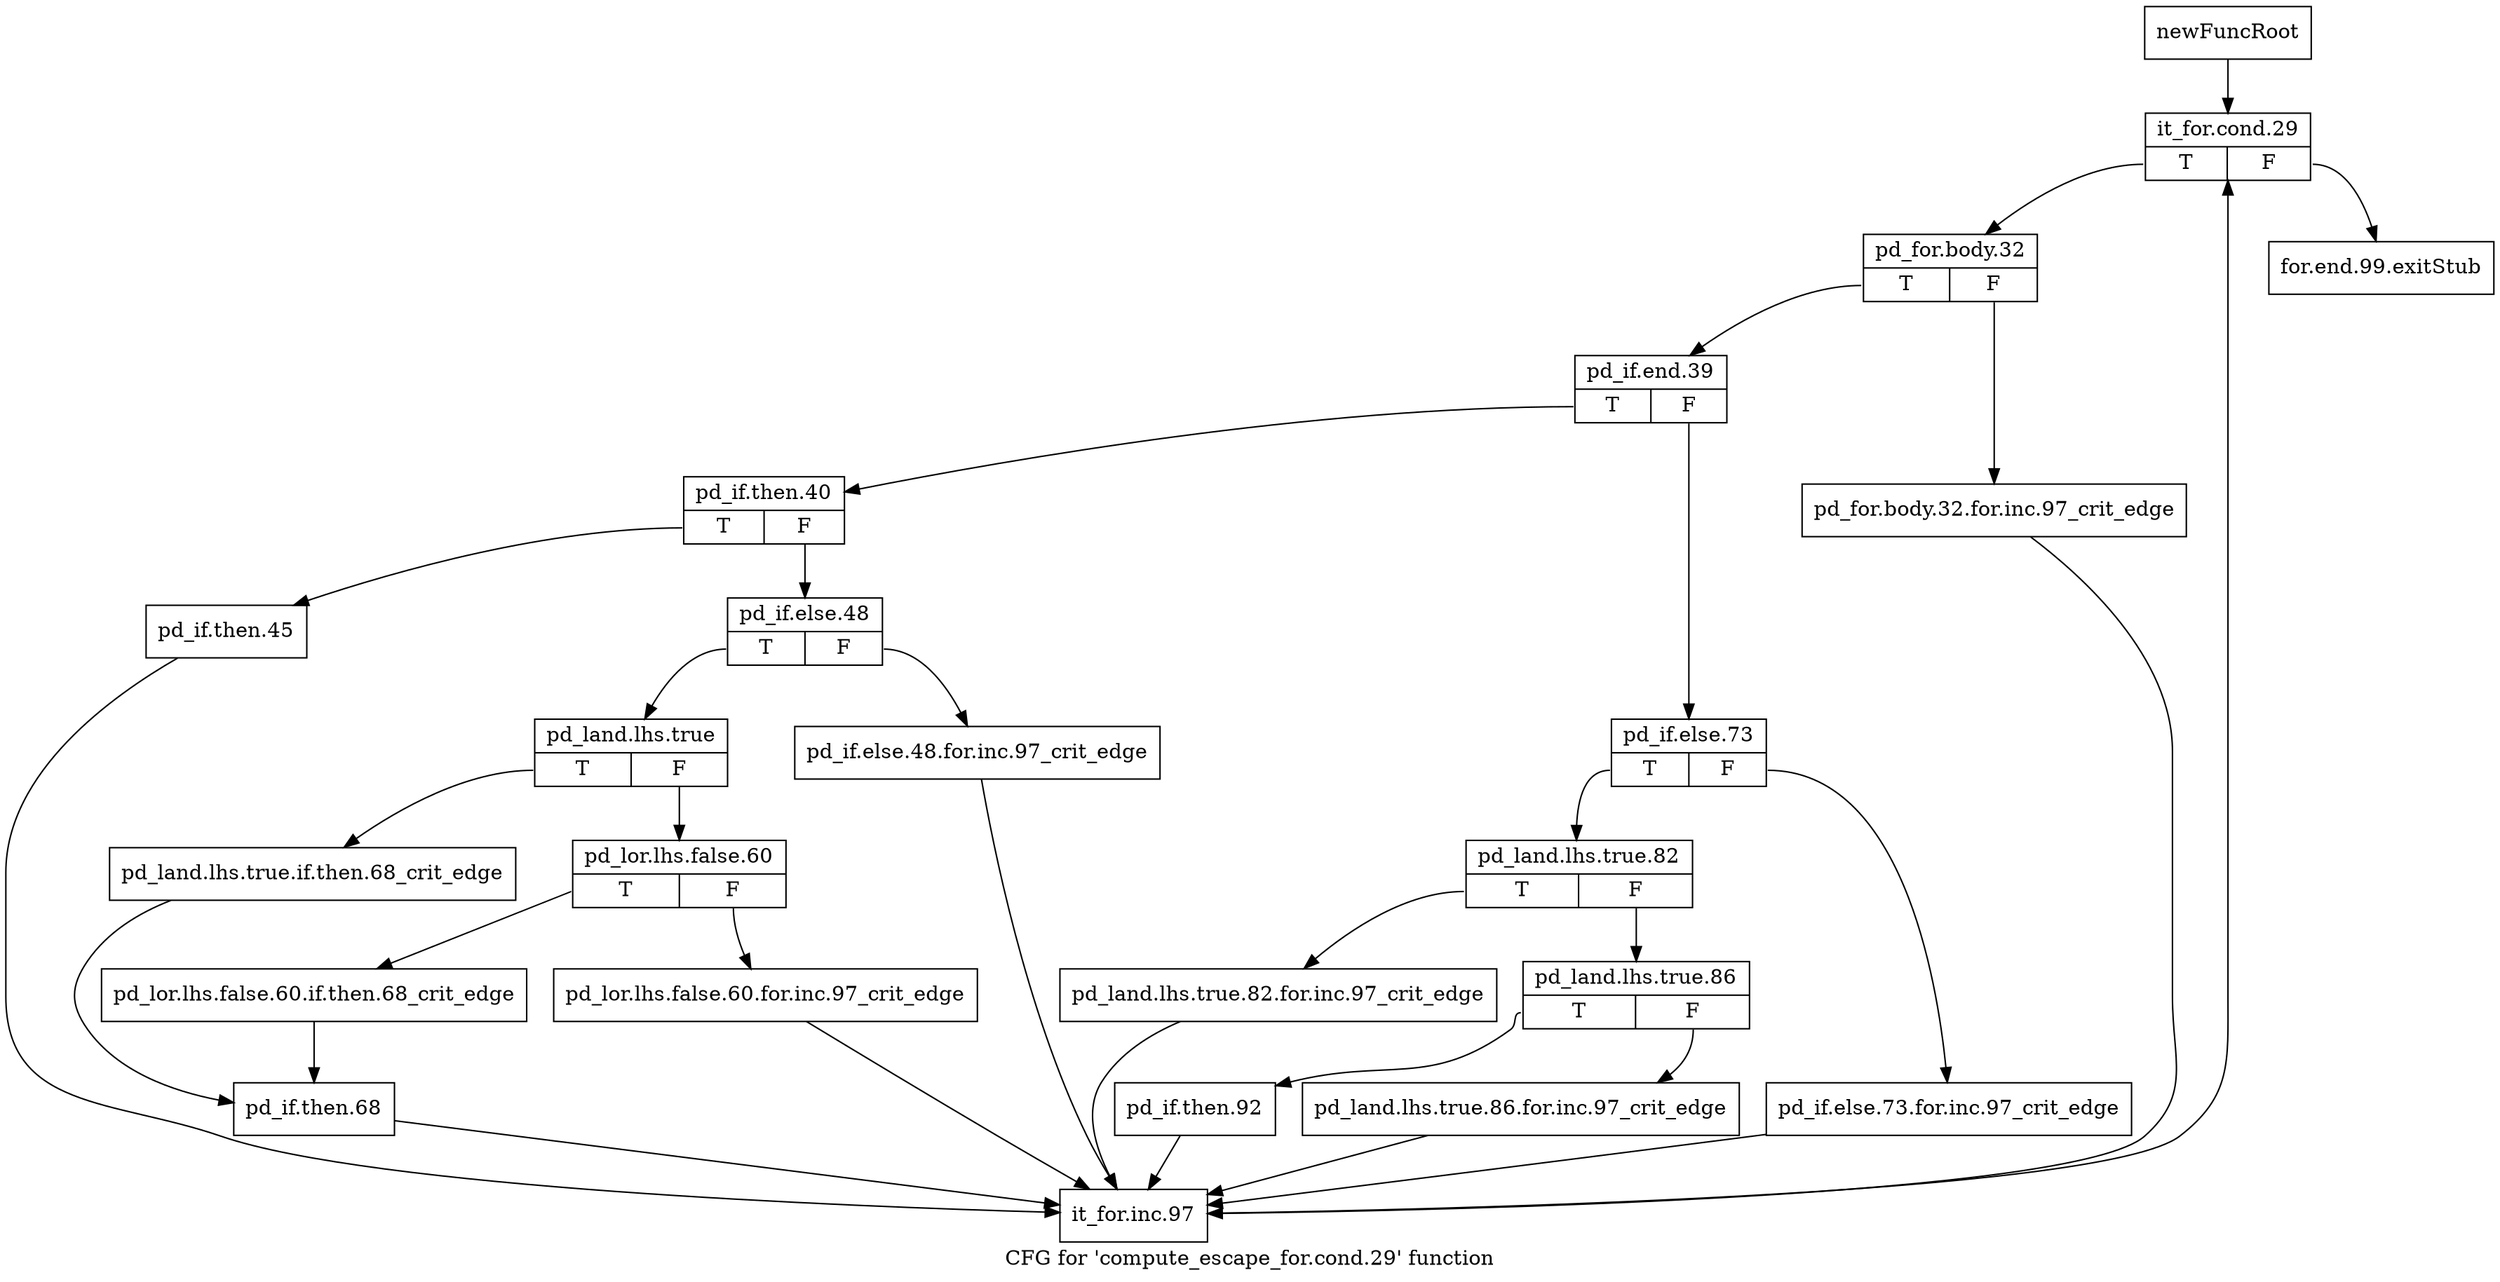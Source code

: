 digraph "CFG for 'compute_escape_for.cond.29' function" {
	label="CFG for 'compute_escape_for.cond.29' function";

	Node0x3f79cf0 [shape=record,label="{newFuncRoot}"];
	Node0x3f79cf0 -> Node0x3f79d90;
	Node0x3f79d40 [shape=record,label="{for.end.99.exitStub}"];
	Node0x3f79d90 [shape=record,label="{it_for.cond.29|{<s0>T|<s1>F}}"];
	Node0x3f79d90:s0 -> Node0x3f79de0;
	Node0x3f79d90:s1 -> Node0x3f79d40;
	Node0x3f79de0 [shape=record,label="{pd_for.body.32|{<s0>T|<s1>F}}"];
	Node0x3f79de0:s0 -> Node0x3f79e80;
	Node0x3f79de0:s1 -> Node0x3f79e30;
	Node0x3f79e30 [shape=record,label="{pd_for.body.32.for.inc.97_crit_edge}"];
	Node0x3f79e30 -> Node0x3f7a420;
	Node0x3f79e80 [shape=record,label="{pd_if.end.39|{<s0>T|<s1>F}}"];
	Node0x3f79e80:s0 -> Node0x3f7a100;
	Node0x3f79e80:s1 -> Node0x3f79ed0;
	Node0x3f79ed0 [shape=record,label="{pd_if.else.73|{<s0>T|<s1>F}}"];
	Node0x3f79ed0:s0 -> Node0x3f79f70;
	Node0x3f79ed0:s1 -> Node0x3f79f20;
	Node0x3f79f20 [shape=record,label="{pd_if.else.73.for.inc.97_crit_edge}"];
	Node0x3f79f20 -> Node0x3f7a420;
	Node0x3f79f70 [shape=record,label="{pd_land.lhs.true.82|{<s0>T|<s1>F}}"];
	Node0x3f79f70:s0 -> Node0x3f7a0b0;
	Node0x3f79f70:s1 -> Node0x3f79fc0;
	Node0x3f79fc0 [shape=record,label="{pd_land.lhs.true.86|{<s0>T|<s1>F}}"];
	Node0x3f79fc0:s0 -> Node0x3f7a060;
	Node0x3f79fc0:s1 -> Node0x3f7a010;
	Node0x3f7a010 [shape=record,label="{pd_land.lhs.true.86.for.inc.97_crit_edge}"];
	Node0x3f7a010 -> Node0x3f7a420;
	Node0x3f7a060 [shape=record,label="{pd_if.then.92}"];
	Node0x3f7a060 -> Node0x3f7a420;
	Node0x3f7a0b0 [shape=record,label="{pd_land.lhs.true.82.for.inc.97_crit_edge}"];
	Node0x3f7a0b0 -> Node0x3f7a420;
	Node0x3f7a100 [shape=record,label="{pd_if.then.40|{<s0>T|<s1>F}}"];
	Node0x3f7a100:s0 -> Node0x3f7a3d0;
	Node0x3f7a100:s1 -> Node0x3f7a150;
	Node0x3f7a150 [shape=record,label="{pd_if.else.48|{<s0>T|<s1>F}}"];
	Node0x3f7a150:s0 -> Node0x3f7a1f0;
	Node0x3f7a150:s1 -> Node0x3f7a1a0;
	Node0x3f7a1a0 [shape=record,label="{pd_if.else.48.for.inc.97_crit_edge}"];
	Node0x3f7a1a0 -> Node0x3f7a420;
	Node0x3f7a1f0 [shape=record,label="{pd_land.lhs.true|{<s0>T|<s1>F}}"];
	Node0x3f7a1f0:s0 -> Node0x3f7a330;
	Node0x3f7a1f0:s1 -> Node0x3f7a240;
	Node0x3f7a240 [shape=record,label="{pd_lor.lhs.false.60|{<s0>T|<s1>F}}"];
	Node0x3f7a240:s0 -> Node0x3f7a2e0;
	Node0x3f7a240:s1 -> Node0x3f7a290;
	Node0x3f7a290 [shape=record,label="{pd_lor.lhs.false.60.for.inc.97_crit_edge}"];
	Node0x3f7a290 -> Node0x3f7a420;
	Node0x3f7a2e0 [shape=record,label="{pd_lor.lhs.false.60.if.then.68_crit_edge}"];
	Node0x3f7a2e0 -> Node0x3f7a380;
	Node0x3f7a330 [shape=record,label="{pd_land.lhs.true.if.then.68_crit_edge}"];
	Node0x3f7a330 -> Node0x3f7a380;
	Node0x3f7a380 [shape=record,label="{pd_if.then.68}"];
	Node0x3f7a380 -> Node0x3f7a420;
	Node0x3f7a3d0 [shape=record,label="{pd_if.then.45}"];
	Node0x3f7a3d0 -> Node0x3f7a420;
	Node0x3f7a420 [shape=record,label="{it_for.inc.97}"];
	Node0x3f7a420 -> Node0x3f79d90;
}
